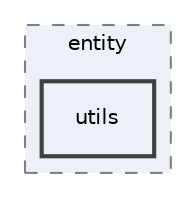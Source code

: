 digraph "utils"
{
 // INTERACTIVE_SVG=YES
 // LATEX_PDF_SIZE
  edge [fontname="Helvetica",fontsize="10",labelfontname="Helvetica",labelfontsize="10"];
  node [fontname="Helvetica",fontsize="10",shape=record];
  compound=true
  subgraph clusterdir_b6f0bb288e976a059ae88387d5b9ae90 {
    graph [ bgcolor="#edf0f7", pencolor="grey50", style="filled,dashed,", label="entity", fontname="Helvetica", fontsize="10", URL="dir_b6f0bb288e976a059ae88387d5b9ae90.html"]
  dir_47f86724a7120dcd6a490902c6303361 [shape=box, label="utils", style="filled,bold,", fillcolor="#edf0f7", color="grey25", URL="dir_47f86724a7120dcd6a490902c6303361.html"];
  }
}
